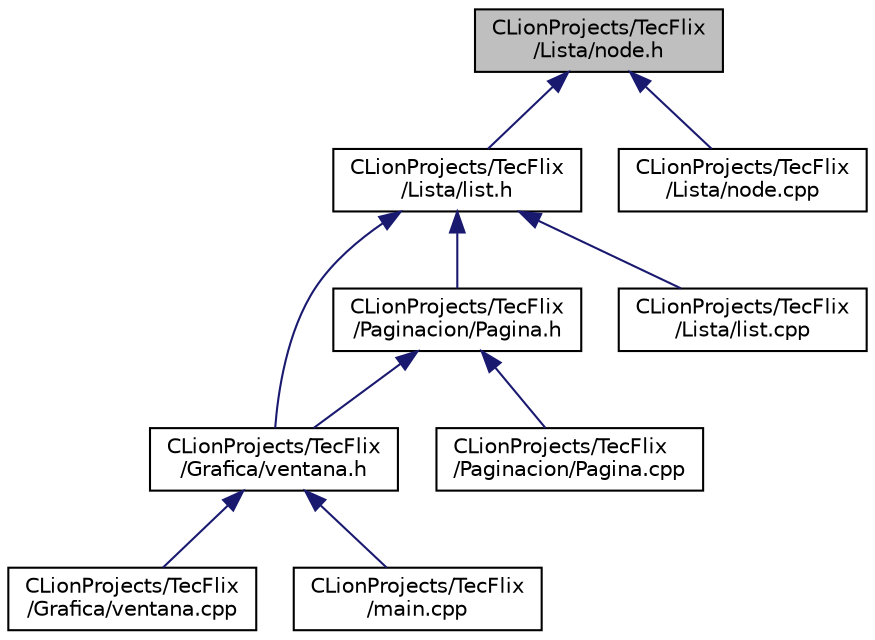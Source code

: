 digraph "CLionProjects/TecFlix/Lista/node.h"
{
  edge [fontname="Helvetica",fontsize="10",labelfontname="Helvetica",labelfontsize="10"];
  node [fontname="Helvetica",fontsize="10",shape=record];
  Node4 [label="CLionProjects/TecFlix\l/Lista/node.h",height=0.2,width=0.4,color="black", fillcolor="grey75", style="filled", fontcolor="black"];
  Node4 -> Node5 [dir="back",color="midnightblue",fontsize="10",style="solid",fontname="Helvetica"];
  Node5 [label="CLionProjects/TecFlix\l/Lista/list.h",height=0.2,width=0.4,color="black", fillcolor="white", style="filled",URL="$list_8h.html"];
  Node5 -> Node6 [dir="back",color="midnightblue",fontsize="10",style="solid",fontname="Helvetica"];
  Node6 [label="CLionProjects/TecFlix\l/Grafica/ventana.h",height=0.2,width=0.4,color="black", fillcolor="white", style="filled",URL="$ventana_8h.html"];
  Node6 -> Node7 [dir="back",color="midnightblue",fontsize="10",style="solid",fontname="Helvetica"];
  Node7 [label="CLionProjects/TecFlix\l/Grafica/ventana.cpp",height=0.2,width=0.4,color="black", fillcolor="white", style="filled",URL="$ventana_8cpp.html"];
  Node6 -> Node8 [dir="back",color="midnightblue",fontsize="10",style="solid",fontname="Helvetica"];
  Node8 [label="CLionProjects/TecFlix\l/main.cpp",height=0.2,width=0.4,color="black", fillcolor="white", style="filled",URL="$main_8cpp.html"];
  Node5 -> Node9 [dir="back",color="midnightblue",fontsize="10",style="solid",fontname="Helvetica"];
  Node9 [label="CLionProjects/TecFlix\l/Paginacion/Pagina.h",height=0.2,width=0.4,color="black", fillcolor="white", style="filled",URL="$Pagina_8h.html"];
  Node9 -> Node6 [dir="back",color="midnightblue",fontsize="10",style="solid",fontname="Helvetica"];
  Node9 -> Node10 [dir="back",color="midnightblue",fontsize="10",style="solid",fontname="Helvetica"];
  Node10 [label="CLionProjects/TecFlix\l/Paginacion/Pagina.cpp",height=0.2,width=0.4,color="black", fillcolor="white", style="filled",URL="$Pagina_8cpp.html"];
  Node5 -> Node11 [dir="back",color="midnightblue",fontsize="10",style="solid",fontname="Helvetica"];
  Node11 [label="CLionProjects/TecFlix\l/Lista/list.cpp",height=0.2,width=0.4,color="black", fillcolor="white", style="filled",URL="$list_8cpp.html"];
  Node4 -> Node12 [dir="back",color="midnightblue",fontsize="10",style="solid",fontname="Helvetica"];
  Node12 [label="CLionProjects/TecFlix\l/Lista/node.cpp",height=0.2,width=0.4,color="black", fillcolor="white", style="filled",URL="$node_8cpp.html"];
}
